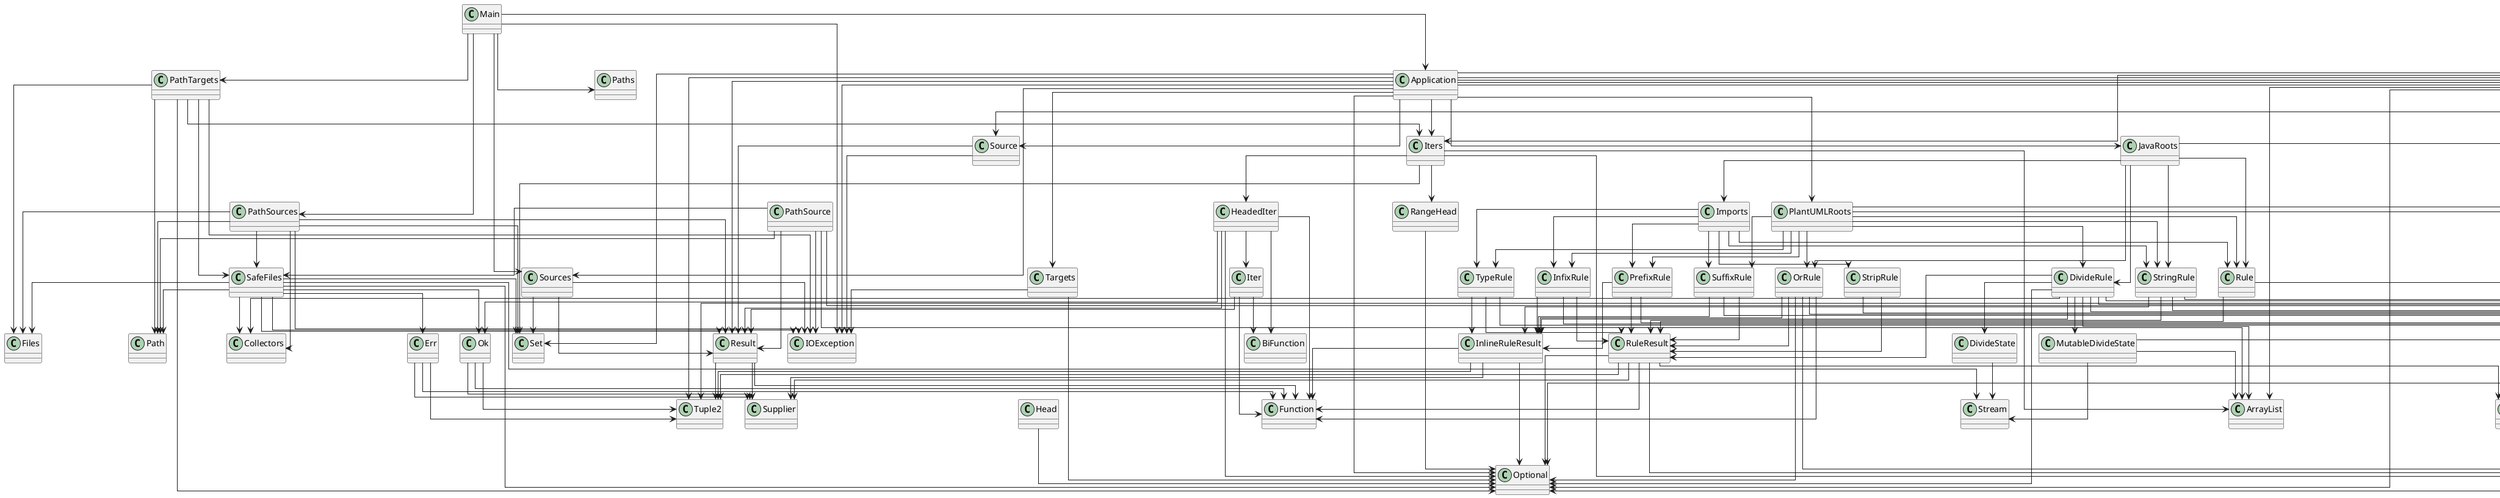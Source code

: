 @startuml
skinparam linetype ortho
class PlantUMLRoots
PlantUMLRoots --> Node
PlantUMLRoots --> DivideRule
PlantUMLRoots --> InfixRule
PlantUMLRoots --> OrRule
PlantUMLRoots --> PrefixRule
PlantUMLRoots --> Rule
PlantUMLRoots --> StringRule
PlantUMLRoots --> SuffixRule
PlantUMLRoots --> TypeRule
PlantUMLRoots --> List
class TypeRule
TypeRule --> Node
TypeRule --> InlineRuleResult
TypeRule --> RuleResult
class OrRule
OrRule --> Node
OrRule --> InlineRuleResult
OrRule --> RuleResult
OrRule --> List
OrRule --> Optional
OrRule --> Function
class Node
Node --> List
Node --> Map
Node --> Optional
class Rule
Rule --> Node
Rule --> RuleResult
class RuleResult
RuleResult --> Tuple2
RuleResult --> Node
RuleResult --> List
RuleResult --> Optional
RuleResult --> Function
RuleResult --> Supplier
class InlineRuleResult
InlineRuleResult --> Tuple2
InlineRuleResult --> Optional
InlineRuleResult --> Function
InlineRuleResult --> Supplier
class Sources
Sources --> Result
Sources --> IOException
Sources --> Set
class Iters
Iters --> RangeHead
Iters --> HeadedIter
Iters --> ArrayList
Iters --> List
Iters --> Set
class SafeFiles
SafeFiles --> Err
SafeFiles --> Ok
SafeFiles --> Result
SafeFiles --> IOException
SafeFiles --> Files
SafeFiles --> Path
SafeFiles --> Optional
SafeFiles --> Set
SafeFiles --> Collectors
SafeFiles --> Stream
class Location
Location --> List
class StringRule
StringRule --> MapNode
StringRule --> Node
StringRule --> InlineRuleResult
StringRule --> RuleResult
class PathTargets
PathTargets --> SafeFiles
PathTargets --> Iters
PathTargets --> IOException
PathTargets --> Files
PathTargets --> Path
PathTargets --> Optional
class JavaRoots
JavaRoots --> Imports
JavaRoots --> DivideRule
JavaRoots --> OrRule
JavaRoots --> Rule
JavaRoots --> StringRule
JavaRoots --> List
class Head
Head --> Optional
class Tuple2
class StripRule
StripRule --> Node
StripRule --> RuleResult
class Compiler
Compiler --> Tuple2
Compiler --> Iters
Compiler --> MapNode
Compiler --> Node
Compiler --> Location
Compiler --> Source
Compiler --> ArrayList
Compiler --> Collection
Compiler --> Collections
Compiler --> HashMap
Compiler --> List
Compiler --> Map
Compiler --> Optional
class PathSources
PathSources --> SafeFiles
PathSources --> Result
PathSources --> IOException
PathSources --> Files
PathSources --> Path
PathSources --> Set
PathSources --> Collectors
class Ok
Ok --> Tuple2
Ok --> Function
Ok --> Supplier
class Iter
Iter --> Result
Iter --> BiFunction
Iter --> Function
class Application
Application --> Tuple2
Application --> Iters
Application --> Result
Application --> JavaRoots
Application --> PlantUMLRoots
Application --> MapNode
Application --> Node
Application --> Location
Application --> Source
Application --> Sources
Application --> Targets
Application --> IOException
Application --> HashMap
Application --> Map
Application --> Optional
Application --> Set
class State
State --> Node
State --> List
class RangeHead
RangeHead --> Optional
class DivideRule
DivideRule --> MapNode
DivideRule --> Node
DivideRule --> DivideState
DivideRule --> MutableDivideState
DivideRule --> InlineRuleResult
DivideRule --> RuleResult
DivideRule --> ArrayList
DivideRule --> List
DivideRule --> Optional
DivideRule --> Collectors
class Err
Err --> Tuple2
Err --> Function
Err --> Supplier
class Imports
Imports --> InfixRule
Imports --> PrefixRule
Imports --> Rule
Imports --> StringRule
Imports --> StripRule
Imports --> SuffixRule
Imports --> TypeRule
class SuffixRule
SuffixRule --> Node
SuffixRule --> InlineRuleResult
SuffixRule --> RuleResult
class Result
Result --> Tuple2
Result --> Function
Result --> Supplier
class Main
Main --> Application
Main --> PathTargets
Main --> PathSources
Main --> Sources
Main --> IOException
Main --> Paths
class Source
Source --> Result
Source --> IOException
class DivideState
DivideState --> Stream
class HeadedIter
HeadedIter --> Iter
HeadedIter --> Ok
HeadedIter --> Result
HeadedIter --> Optional
HeadedIter --> BiFunction
HeadedIter --> Function
class PrefixRule
PrefixRule --> Node
PrefixRule --> InlineRuleResult
PrefixRule --> RuleResult
class InfixRule
InfixRule --> Node
InfixRule --> InlineRuleResult
InfixRule --> RuleResult
class MutableDivideState
MutableDivideState --> ArrayList
MutableDivideState --> List
MutableDivideState --> Stream
class Targets
Targets --> IOException
Targets --> Optional
class MapNode
MapNode --> HashMap
MapNode --> List
MapNode --> Map
MapNode --> Optional
class PathSource
PathSource --> SafeFiles
PathSource --> Result
PathSource --> IOException
PathSource --> Path
PathSource --> ArrayList
PathSource --> List
@enduml
